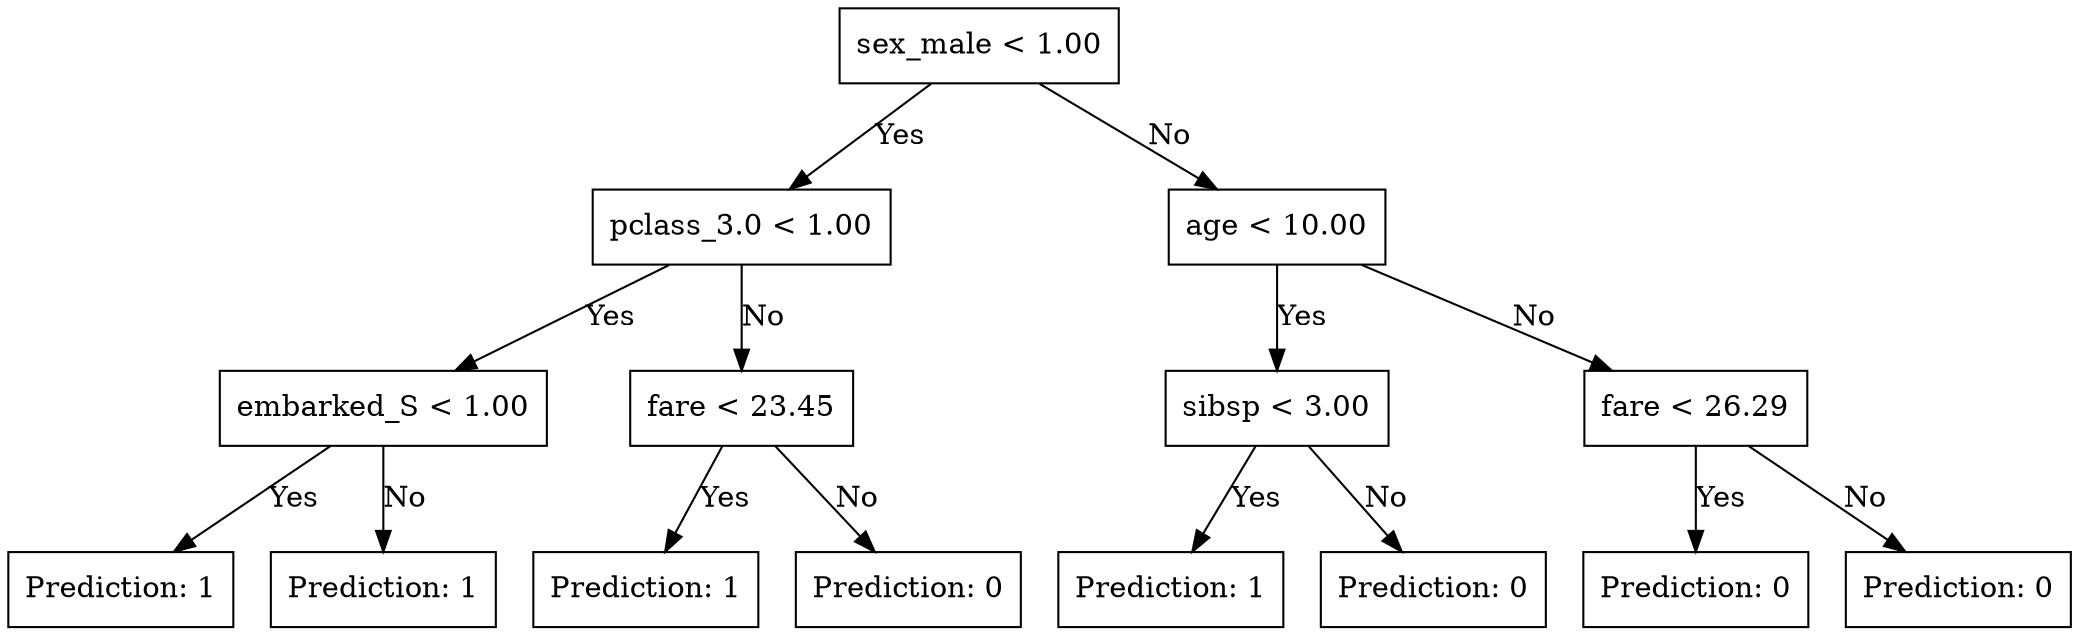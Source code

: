 digraph Tree {
node [shape=box];
0 [label="sex_male < 1.00"];
0 -> 1 [label="Yes"];
1 [label="pclass_3.0 < 1.00"];
1 -> 3 [label="Yes"];
3 [label="embarked_S < 1.00"];
3 -> 7 [label="Yes"];
7 [label="Prediction: 1"];
3 -> 8 [label="No"];
8 [label="Prediction: 1"];
1 -> 4 [label="No"];
4 [label="fare < 23.45"];
4 -> 9 [label="Yes"];
9 [label="Prediction: 1"];
4 -> 10 [label="No"];
10 [label="Prediction: 0"];
0 -> 2 [label="No"];
2 [label="age < 10.00"];
2 -> 5 [label="Yes"];
5 [label="sibsp < 3.00"];
5 -> 11 [label="Yes"];
11 [label="Prediction: 1"];
5 -> 12 [label="No"];
12 [label="Prediction: 0"];
2 -> 6 [label="No"];
6 [label="fare < 26.29"];
6 -> 13 [label="Yes"];
13 [label="Prediction: 0"];
6 -> 14 [label="No"];
14 [label="Prediction: 0"];
}
